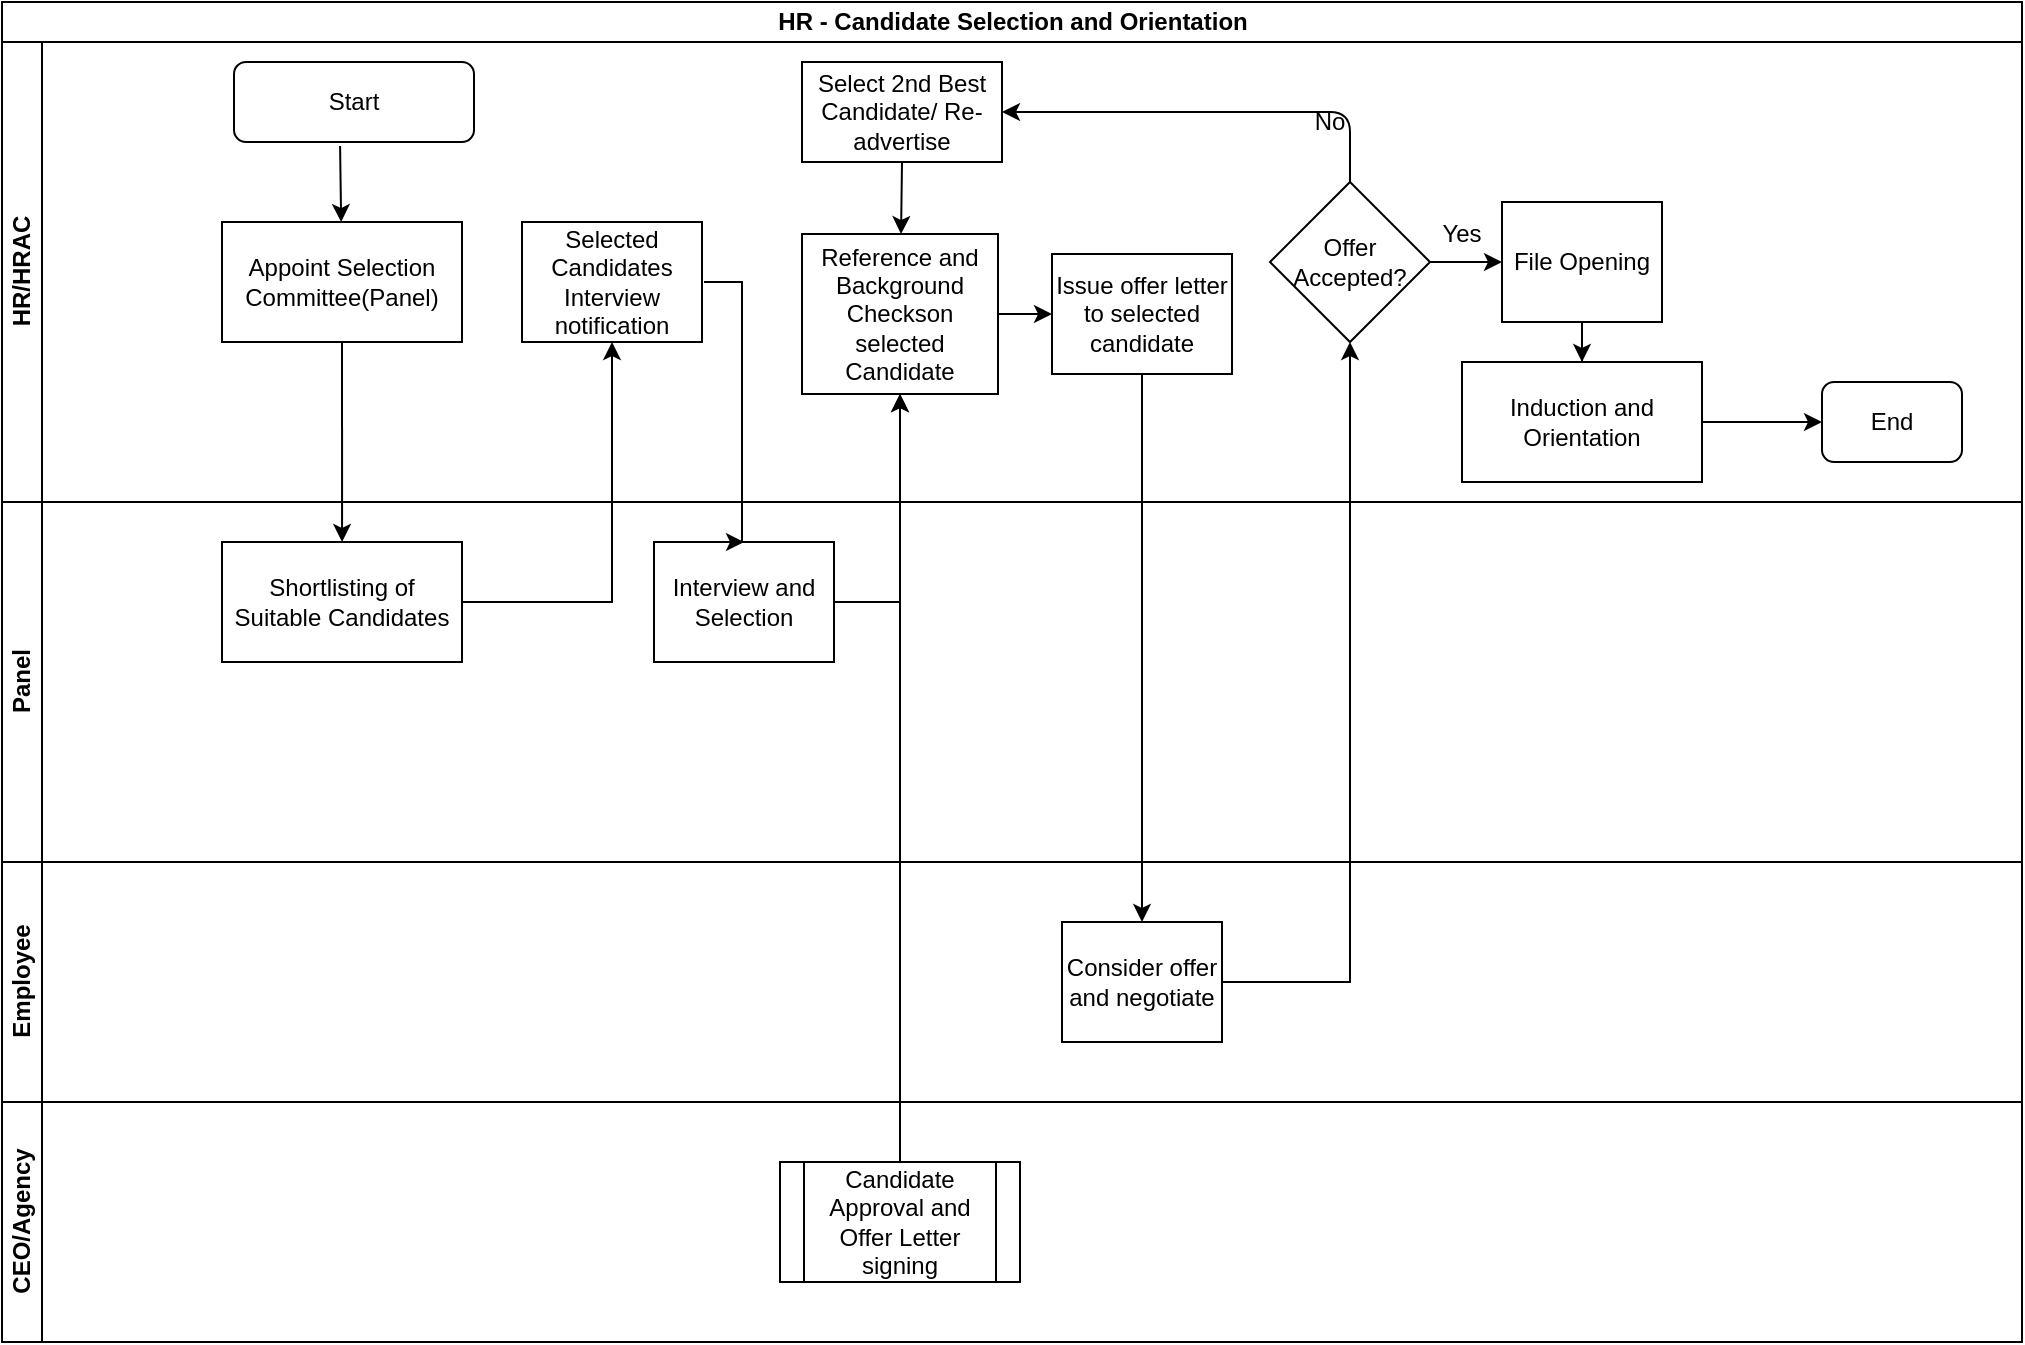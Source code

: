 <mxfile version="13.5.8" type="github">
  <diagram id="C5RBs43oDa-KdzZeNtuy" name="Page-1">
    <mxGraphModel dx="1038" dy="547" grid="1" gridSize="10" guides="1" tooltips="1" connect="1" arrows="1" fold="1" page="1" pageScale="1" pageWidth="1169" pageHeight="827" math="0" shadow="0">
      <root>
        <mxCell id="WIyWlLk6GJQsqaUBKTNV-0" />
        <mxCell id="WIyWlLk6GJQsqaUBKTNV-1" parent="WIyWlLk6GJQsqaUBKTNV-0" />
        <mxCell id="odISv-xXOo4L-cJuBPXU-7" value="HR - Candidate Selection and Orientation" style="swimlane;html=1;childLayout=stackLayout;resizeParent=1;resizeParentMax=0;horizontal=1;startSize=20;horizontalStack=0;" vertex="1" parent="WIyWlLk6GJQsqaUBKTNV-1">
          <mxGeometry x="150" y="10" width="1010" height="670" as="geometry">
            <mxRectangle x="150" y="10" width="60" height="20" as="alternateBounds" />
          </mxGeometry>
        </mxCell>
        <mxCell id="odISv-xXOo4L-cJuBPXU-8" value="HR/HRAC" style="swimlane;html=1;startSize=20;horizontal=0;" vertex="1" parent="odISv-xXOo4L-cJuBPXU-7">
          <mxGeometry y="20" width="1010" height="230" as="geometry" />
        </mxCell>
        <mxCell id="odISv-xXOo4L-cJuBPXU-51" value="Select 2nd Best Candidate/ Re-advertise" style="rounded=0;whiteSpace=wrap;html=1;startSize=20;" vertex="1" parent="odISv-xXOo4L-cJuBPXU-8">
          <mxGeometry x="400" y="10" width="100" height="50" as="geometry" />
        </mxCell>
        <mxCell id="odISv-xXOo4L-cJuBPXU-13" value="Start" style="rounded=1;whiteSpace=wrap;html=1;" vertex="1" parent="odISv-xXOo4L-cJuBPXU-8">
          <mxGeometry x="116" y="10" width="120" height="40" as="geometry" />
        </mxCell>
        <mxCell id="odISv-xXOo4L-cJuBPXU-42" value="File Opening" style="whiteSpace=wrap;html=1;rounded=0;startSize=20;" vertex="1" parent="odISv-xXOo4L-cJuBPXU-8">
          <mxGeometry x="750" y="80" width="80" height="60" as="geometry" />
        </mxCell>
        <mxCell id="odISv-xXOo4L-cJuBPXU-32" value="Offer Accepted?" style="rhombus;whiteSpace=wrap;html=1;rounded=0;startSize=20;" vertex="1" parent="odISv-xXOo4L-cJuBPXU-8">
          <mxGeometry x="634" y="70" width="80" height="80" as="geometry" />
        </mxCell>
        <mxCell id="odISv-xXOo4L-cJuBPXU-26" value="Reference and Background Checkson selected Candidate" style="whiteSpace=wrap;html=1;rounded=0;startSize=20;" vertex="1" parent="odISv-xXOo4L-cJuBPXU-8">
          <mxGeometry x="400" y="96" width="98" height="80" as="geometry" />
        </mxCell>
        <mxCell id="odISv-xXOo4L-cJuBPXU-16" value="Appoint Selection Committee(Panel)" style="rounded=0;whiteSpace=wrap;html=1;" vertex="1" parent="odISv-xXOo4L-cJuBPXU-8">
          <mxGeometry x="110" y="90" width="120" height="60" as="geometry" />
        </mxCell>
        <mxCell id="odISv-xXOo4L-cJuBPXU-20" value="" style="endArrow=classic;html=1;exitX=0.442;exitY=1.05;exitDx=0;exitDy=0;exitPerimeter=0;" edge="1" parent="odISv-xXOo4L-cJuBPXU-8" source="odISv-xXOo4L-cJuBPXU-13" target="odISv-xXOo4L-cJuBPXU-16">
          <mxGeometry width="50" height="50" relative="1" as="geometry">
            <mxPoint x="440" y="240" as="sourcePoint" />
            <mxPoint x="490" y="190" as="targetPoint" />
          </mxGeometry>
        </mxCell>
        <mxCell id="odISv-xXOo4L-cJuBPXU-22" value="Selected Candidates Interview notification" style="whiteSpace=wrap;html=1;rounded=0;startSize=20;" vertex="1" parent="odISv-xXOo4L-cJuBPXU-8">
          <mxGeometry x="260" y="90" width="90" height="60" as="geometry" />
        </mxCell>
        <mxCell id="odISv-xXOo4L-cJuBPXU-29" value="" style="edgeStyle=orthogonalEdgeStyle;rounded=0;orthogonalLoop=1;jettySize=auto;html=1;startSize=20;" edge="1" parent="odISv-xXOo4L-cJuBPXU-8" source="odISv-xXOo4L-cJuBPXU-26" target="odISv-xXOo4L-cJuBPXU-28">
          <mxGeometry relative="1" as="geometry" />
        </mxCell>
        <mxCell id="odISv-xXOo4L-cJuBPXU-28" value="Issue offer letter to selected candidate" style="whiteSpace=wrap;html=1;rounded=0;startSize=20;" vertex="1" parent="odISv-xXOo4L-cJuBPXU-8">
          <mxGeometry x="525" y="106" width="90" height="60" as="geometry" />
        </mxCell>
        <mxCell id="odISv-xXOo4L-cJuBPXU-43" value="" style="edgeStyle=orthogonalEdgeStyle;rounded=0;orthogonalLoop=1;jettySize=auto;html=1;startSize=20;" edge="1" parent="odISv-xXOo4L-cJuBPXU-8" source="odISv-xXOo4L-cJuBPXU-32" target="odISv-xXOo4L-cJuBPXU-42">
          <mxGeometry relative="1" as="geometry" />
        </mxCell>
        <mxCell id="odISv-xXOo4L-cJuBPXU-45" value="" style="edgeStyle=orthogonalEdgeStyle;rounded=0;orthogonalLoop=1;jettySize=auto;html=1;startSize=20;" edge="1" parent="odISv-xXOo4L-cJuBPXU-8" source="odISv-xXOo4L-cJuBPXU-42" target="odISv-xXOo4L-cJuBPXU-44">
          <mxGeometry relative="1" as="geometry" />
        </mxCell>
        <mxCell id="odISv-xXOo4L-cJuBPXU-44" value="Induction and Orientation" style="whiteSpace=wrap;html=1;rounded=0;startSize=20;" vertex="1" parent="odISv-xXOo4L-cJuBPXU-8">
          <mxGeometry x="730" y="160" width="120" height="60" as="geometry" />
        </mxCell>
        <mxCell id="odISv-xXOo4L-cJuBPXU-46" value="End" style="rounded=1;whiteSpace=wrap;html=1;" vertex="1" parent="odISv-xXOo4L-cJuBPXU-8">
          <mxGeometry x="910" y="170" width="70" height="40" as="geometry" />
        </mxCell>
        <mxCell id="odISv-xXOo4L-cJuBPXU-47" value="" style="endArrow=classic;html=1;exitX=1;exitY=0.5;exitDx=0;exitDy=0;entryX=0;entryY=0.5;entryDx=0;entryDy=0;" edge="1" parent="odISv-xXOo4L-cJuBPXU-8" source="odISv-xXOo4L-cJuBPXU-44" target="odISv-xXOo4L-cJuBPXU-46">
          <mxGeometry width="50" height="50" relative="1" as="geometry">
            <mxPoint x="560" y="240" as="sourcePoint" />
            <mxPoint x="610" y="190" as="targetPoint" />
          </mxGeometry>
        </mxCell>
        <mxCell id="odISv-xXOo4L-cJuBPXU-48" value="Yes" style="text;html=1;strokeColor=none;fillColor=none;align=center;verticalAlign=middle;whiteSpace=wrap;rounded=0;startSize=20;" vertex="1" parent="odISv-xXOo4L-cJuBPXU-8">
          <mxGeometry x="710" y="86" width="40" height="20" as="geometry" />
        </mxCell>
        <mxCell id="odISv-xXOo4L-cJuBPXU-53" value="" style="endArrow=classic;html=1;exitX=0.5;exitY=0;exitDx=0;exitDy=0;entryX=1;entryY=0.5;entryDx=0;entryDy=0;" edge="1" parent="odISv-xXOo4L-cJuBPXU-8" source="odISv-xXOo4L-cJuBPXU-32" target="odISv-xXOo4L-cJuBPXU-51">
          <mxGeometry width="50" height="50" relative="1" as="geometry">
            <mxPoint x="560" y="240" as="sourcePoint" />
            <mxPoint x="610" y="190" as="targetPoint" />
            <Array as="points">
              <mxPoint x="674" y="35" />
            </Array>
          </mxGeometry>
        </mxCell>
        <mxCell id="odISv-xXOo4L-cJuBPXU-58" value="No" style="text;html=1;strokeColor=none;fillColor=none;align=center;verticalAlign=middle;whiteSpace=wrap;rounded=0;startSize=20;" vertex="1" parent="odISv-xXOo4L-cJuBPXU-8">
          <mxGeometry x="644" y="30" width="40" height="20" as="geometry" />
        </mxCell>
        <mxCell id="odISv-xXOo4L-cJuBPXU-59" value="" style="endArrow=classic;html=1;exitX=0.5;exitY=1;exitDx=0;exitDy=0;" edge="1" parent="odISv-xXOo4L-cJuBPXU-8" source="odISv-xXOo4L-cJuBPXU-51" target="odISv-xXOo4L-cJuBPXU-26">
          <mxGeometry width="50" height="50" relative="1" as="geometry">
            <mxPoint x="560" y="300" as="sourcePoint" />
            <mxPoint x="610" y="250" as="targetPoint" />
          </mxGeometry>
        </mxCell>
        <mxCell id="odISv-xXOo4L-cJuBPXU-9" value="Panel" style="swimlane;html=1;startSize=20;horizontal=0;" vertex="1" parent="odISv-xXOo4L-cJuBPXU-7">
          <mxGeometry y="250" width="1010" height="180" as="geometry" />
        </mxCell>
        <mxCell id="odISv-xXOo4L-cJuBPXU-21" value="" style="endArrow=classic;html=1;exitX=0.5;exitY=1;exitDx=0;exitDy=0;" edge="1" parent="odISv-xXOo4L-cJuBPXU-9" source="odISv-xXOo4L-cJuBPXU-16">
          <mxGeometry width="50" height="50" relative="1" as="geometry">
            <mxPoint x="169.5" y="-18" as="sourcePoint" />
            <mxPoint x="170.036" y="20" as="targetPoint" />
          </mxGeometry>
        </mxCell>
        <mxCell id="odISv-xXOo4L-cJuBPXU-24" value="Interview and Selection" style="whiteSpace=wrap;html=1;rounded=0;startSize=20;" vertex="1" parent="odISv-xXOo4L-cJuBPXU-9">
          <mxGeometry x="326" y="20" width="90" height="60" as="geometry" />
        </mxCell>
        <mxCell id="odISv-xXOo4L-cJuBPXU-17" value="Shortlisting of Suitable Candidates" style="rounded=0;whiteSpace=wrap;html=1;startSize=20;" vertex="1" parent="odISv-xXOo4L-cJuBPXU-9">
          <mxGeometry x="110" y="20" width="120" height="60" as="geometry" />
        </mxCell>
        <mxCell id="odISv-xXOo4L-cJuBPXU-10" value="Employee" style="swimlane;html=1;startSize=20;horizontal=0;" vertex="1" parent="odISv-xXOo4L-cJuBPXU-7">
          <mxGeometry y="430" width="1010" height="120" as="geometry" />
        </mxCell>
        <mxCell id="odISv-xXOo4L-cJuBPXU-30" value="Consider offer and negotiate" style="whiteSpace=wrap;html=1;rounded=0;startSize=20;" vertex="1" parent="odISv-xXOo4L-cJuBPXU-10">
          <mxGeometry x="530" y="30" width="80" height="60" as="geometry" />
        </mxCell>
        <mxCell id="odISv-xXOo4L-cJuBPXU-19" value="CEO/Agency" style="swimlane;html=1;startSize=20;horizontal=0;" vertex="1" parent="odISv-xXOo4L-cJuBPXU-7">
          <mxGeometry y="550" width="1010" height="120" as="geometry" />
        </mxCell>
        <mxCell id="odISv-xXOo4L-cJuBPXU-38" value="Candidate Approval and Offer Letter signing" style="shape=process;whiteSpace=wrap;html=1;backgroundOutline=1;rounded=0;startSize=20;" vertex="1" parent="odISv-xXOo4L-cJuBPXU-19">
          <mxGeometry x="389" y="30" width="120" height="60" as="geometry" />
        </mxCell>
        <mxCell id="odISv-xXOo4L-cJuBPXU-23" value="" style="edgeStyle=orthogonalEdgeStyle;rounded=0;orthogonalLoop=1;jettySize=auto;html=1;startSize=20;" edge="1" parent="odISv-xXOo4L-cJuBPXU-7" source="odISv-xXOo4L-cJuBPXU-17" target="odISv-xXOo4L-cJuBPXU-22">
          <mxGeometry relative="1" as="geometry" />
        </mxCell>
        <mxCell id="odISv-xXOo4L-cJuBPXU-25" value="" style="edgeStyle=orthogonalEdgeStyle;rounded=0;orthogonalLoop=1;jettySize=auto;html=1;startSize=20;exitX=1;exitY=0.5;exitDx=0;exitDy=0;entryX=0.5;entryY=0;entryDx=0;entryDy=0;" edge="1" parent="odISv-xXOo4L-cJuBPXU-7" target="odISv-xXOo4L-cJuBPXU-24">
          <mxGeometry relative="1" as="geometry">
            <mxPoint x="351" y="140" as="sourcePoint" />
            <mxPoint x="370" y="220" as="targetPoint" />
            <Array as="points">
              <mxPoint x="370" y="140" />
            </Array>
          </mxGeometry>
        </mxCell>
        <mxCell id="odISv-xXOo4L-cJuBPXU-27" value="" style="edgeStyle=orthogonalEdgeStyle;rounded=0;orthogonalLoop=1;jettySize=auto;html=1;startSize=20;exitX=1;exitY=0.5;exitDx=0;exitDy=0;" edge="1" parent="odISv-xXOo4L-cJuBPXU-7" source="odISv-xXOo4L-cJuBPXU-24" target="odISv-xXOo4L-cJuBPXU-26">
          <mxGeometry relative="1" as="geometry">
            <mxPoint x="402" y="250" as="sourcePoint" />
          </mxGeometry>
        </mxCell>
        <mxCell id="odISv-xXOo4L-cJuBPXU-31" value="" style="edgeStyle=orthogonalEdgeStyle;rounded=0;orthogonalLoop=1;jettySize=auto;html=1;startSize=20;" edge="1" parent="odISv-xXOo4L-cJuBPXU-7" source="odISv-xXOo4L-cJuBPXU-28" target="odISv-xXOo4L-cJuBPXU-30">
          <mxGeometry relative="1" as="geometry" />
        </mxCell>
        <mxCell id="odISv-xXOo4L-cJuBPXU-33" value="" style="edgeStyle=orthogonalEdgeStyle;rounded=0;orthogonalLoop=1;jettySize=auto;html=1;startSize=20;" edge="1" parent="odISv-xXOo4L-cJuBPXU-7" source="odISv-xXOo4L-cJuBPXU-30" target="odISv-xXOo4L-cJuBPXU-32">
          <mxGeometry relative="1" as="geometry" />
        </mxCell>
        <mxCell id="odISv-xXOo4L-cJuBPXU-41" value="" style="endArrow=classic;html=1;exitX=0.5;exitY=0;exitDx=0;exitDy=0;entryX=0.5;entryY=1;entryDx=0;entryDy=0;" edge="1" parent="odISv-xXOo4L-cJuBPXU-7" source="odISv-xXOo4L-cJuBPXU-38" target="odISv-xXOo4L-cJuBPXU-26">
          <mxGeometry width="50" height="50" relative="1" as="geometry">
            <mxPoint x="560" y="370" as="sourcePoint" />
            <mxPoint x="449" y="180" as="targetPoint" />
          </mxGeometry>
        </mxCell>
      </root>
    </mxGraphModel>
  </diagram>
</mxfile>
